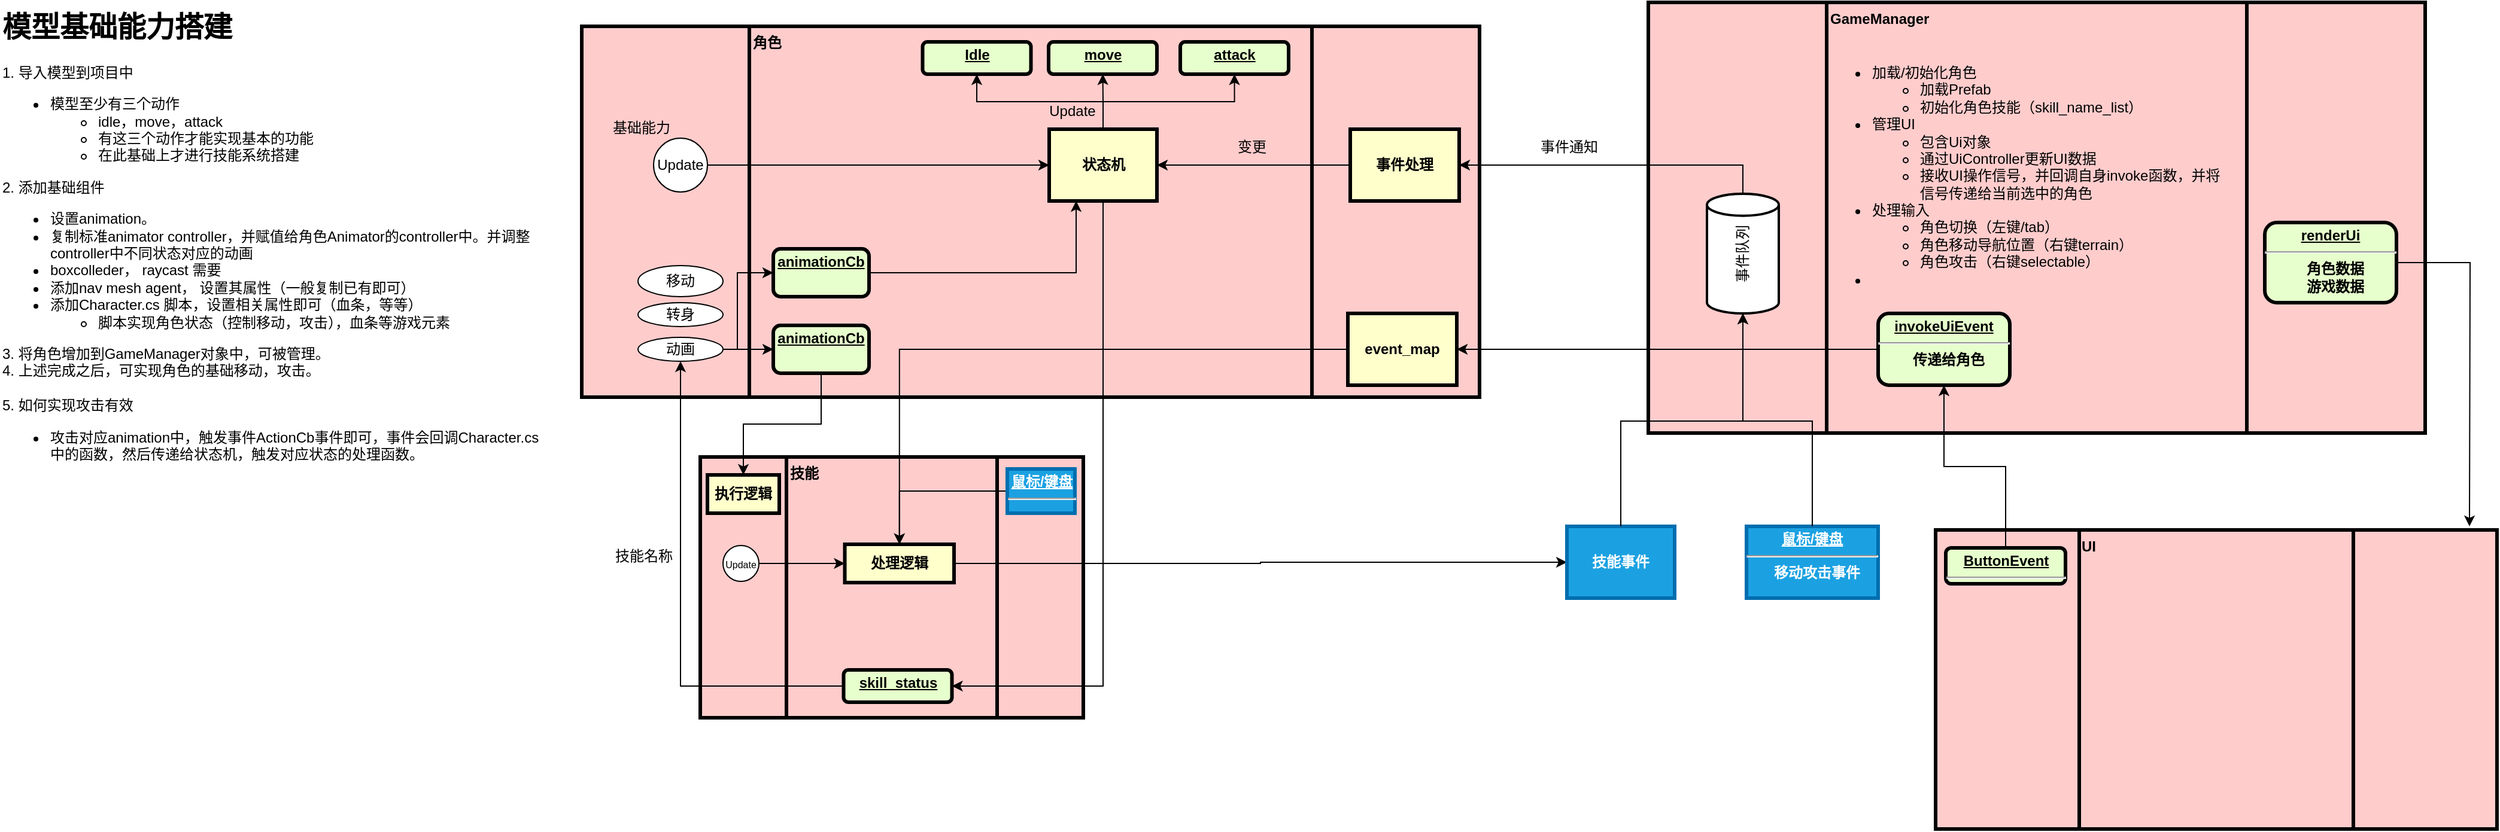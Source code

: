 <mxfile version="24.3.1" type="device">
  <diagram name="Page-1" id="c7558073-3199-34d8-9f00-42111426c3f3">
    <mxGraphModel dx="2833" dy="825" grid="0" gridSize="10" guides="1" tooltips="1" connect="1" arrows="1" fold="1" page="0" pageScale="1" pageWidth="826" pageHeight="1169" background="none" math="0" shadow="0">
      <root>
        <mxCell id="0" />
        <mxCell id="1" parent="0" />
        <mxCell id="5" value="GameManager" style="shape=process;whiteSpace=wrap;align=left;verticalAlign=top;size=0.23;fontStyle=1;strokeWidth=3;fillColor=#FFCCCC" parent="1" vertex="1">
          <mxGeometry x="201" y="250" width="649" height="360" as="geometry" />
        </mxCell>
        <mxCell id="pnOoYnmZAtzS62gMc0uK-97" value="&lt;ul&gt;&lt;li&gt;加载/初始化角色&lt;/li&gt;&lt;ul&gt;&lt;li&gt;加载Prefab&lt;/li&gt;&lt;li&gt;初始化角色技能（skill_name_list）&lt;/li&gt;&lt;/ul&gt;&lt;li&gt;管理UI&lt;/li&gt;&lt;ul&gt;&lt;li&gt;包含Ui对象&lt;/li&gt;&lt;li&gt;通过UiController更新UI数据&lt;/li&gt;&lt;li&gt;接收UI操作信号，并回调自身invoke函数，并将信号传递给当前选中的角色&lt;/li&gt;&lt;/ul&gt;&lt;li&gt;处理输入&lt;/li&gt;&lt;ul&gt;&lt;li&gt;角色切换（左键/tab）&lt;/li&gt;&lt;li&gt;角色移动导航位置（右键terrain）&lt;/li&gt;&lt;li&gt;角色攻击（右键selectable）&lt;/li&gt;&lt;/ul&gt;&lt;li&gt;&lt;br&gt;&lt;/li&gt;&lt;/ul&gt;" style="text;html=1;align=left;verticalAlign=middle;whiteSpace=wrap;rounded=0;" parent="1" vertex="1">
          <mxGeometry x="346" y="300" width="335" height="190" as="geometry" />
        </mxCell>
        <mxCell id="pnOoYnmZAtzS62gMc0uK-100" value="UI" style="shape=process;whiteSpace=wrap;align=left;verticalAlign=top;size=0.256;fontStyle=1;strokeWidth=3;fillColor=#FFCCCC" parent="1" vertex="1">
          <mxGeometry x="441" y="691" width="469" height="250" as="geometry" />
        </mxCell>
        <mxCell id="pnOoYnmZAtzS62gMc0uK-102" value="&lt;p style=&quot;margin: 0px; margin-top: 4px; text-align: center; text-decoration: underline;&quot;&gt;&lt;strong&gt;invokeUiEvent&lt;/strong&gt;&lt;/p&gt;&lt;hr&gt;&lt;p style=&quot;margin: 0px; margin-left: 8px;&quot;&gt;传递给角色&lt;/p&gt;" style="verticalAlign=middle;align=center;overflow=fill;fontSize=12;fontFamily=Helvetica;html=1;rounded=1;fontStyle=1;strokeWidth=3;fillColor=#E6FFCC" parent="1" vertex="1">
          <mxGeometry x="393" y="510" width="110" height="60" as="geometry" />
        </mxCell>
        <mxCell id="C39uK7xA4uU1zR5Ak_56-5" style="edgeStyle=orthogonalEdgeStyle;rounded=0;orthogonalLoop=1;jettySize=auto;html=1;exitX=0.5;exitY=0;exitDx=0;exitDy=0;entryX=0.5;entryY=1;entryDx=0;entryDy=0;" parent="1" source="pnOoYnmZAtzS62gMc0uK-103" target="pnOoYnmZAtzS62gMc0uK-102" edge="1">
          <mxGeometry relative="1" as="geometry" />
        </mxCell>
        <mxCell id="pnOoYnmZAtzS62gMc0uK-103" value="&lt;p style=&quot;margin: 0px; margin-top: 4px; text-align: center; text-decoration: underline;&quot;&gt;&lt;strong&gt;ButtonEvent&lt;/strong&gt;&lt;/p&gt;&lt;hr&gt;&lt;p style=&quot;margin: 0px; margin-left: 8px;&quot;&gt;&lt;br&gt;&lt;/p&gt;" style="verticalAlign=middle;align=center;overflow=fill;fontSize=12;fontFamily=Helvetica;html=1;rounded=1;fontStyle=1;strokeWidth=3;fillColor=#E6FFCC" parent="1" vertex="1">
          <mxGeometry x="449.5" y="706" width="100" height="30" as="geometry" />
        </mxCell>
        <mxCell id="pnOoYnmZAtzS62gMc0uK-105" style="edgeStyle=orthogonalEdgeStyle;rounded=0;orthogonalLoop=1;jettySize=auto;html=1;exitX=1;exitY=0.5;exitDx=0;exitDy=0;" parent="1" source="pnOoYnmZAtzS62gMc0uK-104" edge="1">
          <mxGeometry relative="1" as="geometry">
            <mxPoint x="887" y="688" as="targetPoint" />
          </mxGeometry>
        </mxCell>
        <mxCell id="pnOoYnmZAtzS62gMc0uK-104" value="&lt;p style=&quot;margin: 0px; margin-top: 4px; text-align: center; text-decoration: underline;&quot;&gt;&lt;strong&gt;renderUi&lt;/strong&gt;&lt;/p&gt;&lt;hr&gt;&lt;p style=&quot;margin: 0px; margin-left: 8px;&quot;&gt;角色数据&lt;/p&gt;&lt;p style=&quot;margin: 0px; margin-left: 8px;&quot;&gt;游戏数据&lt;/p&gt;" style="verticalAlign=middle;align=center;overflow=fill;fontSize=12;fontFamily=Helvetica;html=1;rounded=1;fontStyle=1;strokeWidth=3;fillColor=#E6FFCC" parent="1" vertex="1">
          <mxGeometry x="716" y="434" width="110" height="67" as="geometry" />
        </mxCell>
        <mxCell id="pnOoYnmZAtzS62gMc0uK-107" value="角色" style="shape=process;whiteSpace=wrap;align=left;verticalAlign=top;size=0.187;fontStyle=1;strokeWidth=3;fillColor=#FFCCCC" parent="1" vertex="1">
          <mxGeometry x="-690" y="270" width="750" height="310" as="geometry" />
        </mxCell>
        <mxCell id="pnOoYnmZAtzS62gMc0uK-139" style="edgeStyle=orthogonalEdgeStyle;rounded=0;orthogonalLoop=1;jettySize=auto;html=1;exitX=0.5;exitY=0;exitDx=0;exitDy=0;startArrow=none;startFill=0;entryX=0.5;entryY=1;entryDx=0;entryDy=0;" parent="1" source="pnOoYnmZAtzS62gMc0uK-108" target="pnOoYnmZAtzS62gMc0uK-135" edge="1">
          <mxGeometry relative="1" as="geometry">
            <mxPoint x="-230" y="360" as="targetPoint" />
          </mxGeometry>
        </mxCell>
        <mxCell id="VZYB_BsH1wKympOT2HkG-97" style="edgeStyle=orthogonalEdgeStyle;rounded=0;orthogonalLoop=1;jettySize=auto;html=1;exitX=0.5;exitY=0;exitDx=0;exitDy=0;entryX=0.5;entryY=1;entryDx=0;entryDy=0;" parent="1" source="pnOoYnmZAtzS62gMc0uK-108" target="pnOoYnmZAtzS62gMc0uK-134" edge="1">
          <mxGeometry relative="1" as="geometry" />
        </mxCell>
        <mxCell id="VZYB_BsH1wKympOT2HkG-98" style="edgeStyle=orthogonalEdgeStyle;rounded=0;orthogonalLoop=1;jettySize=auto;html=1;exitX=0.5;exitY=0;exitDx=0;exitDy=0;entryX=0.5;entryY=1;entryDx=0;entryDy=0;" parent="1" source="pnOoYnmZAtzS62gMc0uK-108" target="pnOoYnmZAtzS62gMc0uK-133" edge="1">
          <mxGeometry relative="1" as="geometry" />
        </mxCell>
        <mxCell id="pnOoYnmZAtzS62gMc0uK-108" value="状态机" style="whiteSpace=wrap;align=center;verticalAlign=middle;fontStyle=1;strokeWidth=3;fillColor=#FFFFCC" parent="1" vertex="1">
          <mxGeometry x="-299.5" y="356.0" width="90" height="60" as="geometry" />
        </mxCell>
        <mxCell id="pnOoYnmZAtzS62gMc0uK-110" value="&lt;p style=&quot;margin: 0px; margin-top: 4px; text-align: center; text-decoration: underline;&quot;&gt;鼠标/键盘&lt;/p&gt;&lt;hr&gt;&lt;p style=&quot;margin: 0px; margin-left: 8px;&quot;&gt;移动攻击事件&lt;/p&gt;" style="verticalAlign=middle;align=center;overflow=fill;fontSize=12;fontFamily=Helvetica;html=1;rounded=0;fontStyle=1;strokeWidth=3;fillColor=#1ba1e2;strokeColor=#006EAF;fontColor=#ffffff;" parent="1" vertex="1">
          <mxGeometry x="283" y="688" width="110" height="60" as="geometry" />
        </mxCell>
        <mxCell id="pnOoYnmZAtzS62gMc0uK-133" value="&lt;p style=&quot;margin: 0px; margin-top: 4px; text-align: center; text-decoration: underline;&quot;&gt;Idle&lt;/p&gt;" style="verticalAlign=middle;align=center;overflow=fill;fontSize=12;fontFamily=Helvetica;html=1;rounded=1;fontStyle=1;strokeWidth=3;fillColor=#E6FFCC" parent="1" vertex="1">
          <mxGeometry x="-405.25" y="283" width="90.5" height="27" as="geometry" />
        </mxCell>
        <mxCell id="pnOoYnmZAtzS62gMc0uK-134" value="&lt;p style=&quot;margin: 0px; margin-top: 4px; text-align: center; text-decoration: underline;&quot;&gt;attack&lt;/p&gt;" style="verticalAlign=middle;align=center;overflow=fill;fontSize=12;fontFamily=Helvetica;html=1;rounded=1;fontStyle=1;strokeWidth=3;fillColor=#E6FFCC" parent="1" vertex="1">
          <mxGeometry x="-190" y="283" width="90.5" height="27" as="geometry" />
        </mxCell>
        <mxCell id="pnOoYnmZAtzS62gMc0uK-135" value="&lt;p style=&quot;margin: 0px; margin-top: 4px; text-align: center; text-decoration: underline;&quot;&gt;move&lt;/p&gt;" style="verticalAlign=middle;align=center;overflow=fill;fontSize=12;fontFamily=Helvetica;html=1;rounded=1;fontStyle=1;strokeWidth=3;fillColor=#E6FFCC" parent="1" vertex="1">
          <mxGeometry x="-300" y="283" width="90.5" height="27" as="geometry" />
        </mxCell>
        <mxCell id="pnOoYnmZAtzS62gMc0uK-137" style="edgeStyle=orthogonalEdgeStyle;rounded=0;orthogonalLoop=1;jettySize=auto;html=1;exitX=1;exitY=0.5;exitDx=0;exitDy=0;entryX=0;entryY=0.5;entryDx=0;entryDy=0;" parent="1" source="pnOoYnmZAtzS62gMc0uK-136" target="pnOoYnmZAtzS62gMc0uK-108" edge="1">
          <mxGeometry relative="1" as="geometry" />
        </mxCell>
        <mxCell id="pnOoYnmZAtzS62gMc0uK-136" value="Update" style="ellipse;whiteSpace=wrap;html=1;aspect=fixed;" parent="1" vertex="1">
          <mxGeometry x="-630" y="363.5" width="45" height="45" as="geometry" />
        </mxCell>
        <mxCell id="pnOoYnmZAtzS62gMc0uK-142" value="Update" style="text;html=1;align=center;verticalAlign=middle;whiteSpace=wrap;rounded=0;" parent="1" vertex="1">
          <mxGeometry x="-310" y="326" width="60" height="30" as="geometry" />
        </mxCell>
        <mxCell id="pnOoYnmZAtzS62gMc0uK-143" value="事件通知" style="text;html=1;align=center;verticalAlign=middle;whiteSpace=wrap;rounded=0;" parent="1" vertex="1">
          <mxGeometry x="90" y="356" width="90" height="30" as="geometry" />
        </mxCell>
        <mxCell id="pnOoYnmZAtzS62gMc0uK-144" value="移动" style="ellipse;whiteSpace=wrap;html=1;" parent="1" vertex="1">
          <mxGeometry x="-643" y="470" width="71" height="26" as="geometry" />
        </mxCell>
        <mxCell id="pnOoYnmZAtzS62gMc0uK-145" value="基础能力" style="text;html=1;align=center;verticalAlign=middle;whiteSpace=wrap;rounded=0;" parent="1" vertex="1">
          <mxGeometry x="-670" y="340" width="60" height="30" as="geometry" />
        </mxCell>
        <mxCell id="pnOoYnmZAtzS62gMc0uK-146" value="转身" style="ellipse;whiteSpace=wrap;html=1;" parent="1" vertex="1">
          <mxGeometry x="-643" y="501" width="71" height="20" as="geometry" />
        </mxCell>
        <mxCell id="VZYB_BsH1wKympOT2HkG-109" style="edgeStyle=orthogonalEdgeStyle;rounded=0;orthogonalLoop=1;jettySize=auto;html=1;exitX=1;exitY=0.5;exitDx=0;exitDy=0;entryX=0;entryY=0.5;entryDx=0;entryDy=0;" parent="1" source="pnOoYnmZAtzS62gMc0uK-168" target="VZYB_BsH1wKympOT2HkG-107" edge="1">
          <mxGeometry relative="1" as="geometry" />
        </mxCell>
        <mxCell id="yt-BPN5N51YkLN_ZX3K--10" style="edgeStyle=orthogonalEdgeStyle;rounded=0;orthogonalLoop=1;jettySize=auto;html=1;exitX=1;exitY=0.5;exitDx=0;exitDy=0;entryX=0;entryY=0.5;entryDx=0;entryDy=0;" parent="1" source="pnOoYnmZAtzS62gMc0uK-168" target="yt-BPN5N51YkLN_ZX3K--8" edge="1">
          <mxGeometry relative="1" as="geometry">
            <Array as="points">
              <mxPoint x="-560" y="540" />
              <mxPoint x="-560" y="476" />
            </Array>
          </mxGeometry>
        </mxCell>
        <mxCell id="pnOoYnmZAtzS62gMc0uK-168" value="动画" style="ellipse;whiteSpace=wrap;html=1;" parent="1" vertex="1">
          <mxGeometry x="-643" y="530" width="71" height="20" as="geometry" />
        </mxCell>
        <mxCell id="VZYB_BsH1wKympOT2HkG-96" value="技能" style="shape=process;whiteSpace=wrap;align=left;verticalAlign=top;size=0.226;fontStyle=1;strokeWidth=3;fillColor=#FFCCCC" parent="1" vertex="1">
          <mxGeometry x="-591" y="630" width="320" height="218" as="geometry" />
        </mxCell>
        <mxCell id="VZYB_BsH1wKympOT2HkG-120" style="edgeStyle=orthogonalEdgeStyle;rounded=0;orthogonalLoop=1;jettySize=auto;html=1;exitX=1;exitY=0.5;exitDx=0;exitDy=0;entryX=0;entryY=0.5;entryDx=0;entryDy=0;" parent="1" source="VZYB_BsH1wKympOT2HkG-100" target="VZYB_BsH1wKympOT2HkG-119" edge="1">
          <mxGeometry relative="1" as="geometry" />
        </mxCell>
        <mxCell id="VZYB_BsH1wKympOT2HkG-100" value="&lt;font style=&quot;font-size: 8px;&quot;&gt;Update&lt;/font&gt;" style="ellipse;whiteSpace=wrap;html=1;aspect=fixed;" parent="1" vertex="1">
          <mxGeometry x="-572" y="704" width="30" height="30" as="geometry" />
        </mxCell>
        <mxCell id="VZYB_BsH1wKympOT2HkG-104" style="edgeStyle=orthogonalEdgeStyle;rounded=0;orthogonalLoop=1;jettySize=auto;html=1;exitX=0;exitY=0.5;exitDx=0;exitDy=0;entryX=0.5;entryY=1;entryDx=0;entryDy=0;" parent="1" source="VZYB_BsH1wKympOT2HkG-102" target="pnOoYnmZAtzS62gMc0uK-168" edge="1">
          <mxGeometry relative="1" as="geometry" />
        </mxCell>
        <mxCell id="VZYB_BsH1wKympOT2HkG-102" value="&lt;p style=&quot;margin: 0px; margin-top: 4px; text-align: center; text-decoration: underline;&quot;&gt;skill_status&lt;/p&gt;" style="verticalAlign=middle;align=center;overflow=fill;fontSize=12;fontFamily=Helvetica;html=1;rounded=1;fontStyle=1;strokeWidth=3;fillColor=#E6FFCC" parent="1" vertex="1">
          <mxGeometry x="-471.25" y="808" width="90.5" height="27" as="geometry" />
        </mxCell>
        <mxCell id="VZYB_BsH1wKympOT2HkG-139" style="edgeStyle=orthogonalEdgeStyle;rounded=0;orthogonalLoop=1;jettySize=auto;html=1;exitX=0.5;exitY=1;exitDx=0;exitDy=0;entryX=0.5;entryY=0;entryDx=0;entryDy=0;" parent="1" source="VZYB_BsH1wKympOT2HkG-107" target="VZYB_BsH1wKympOT2HkG-137" edge="1">
          <mxGeometry relative="1" as="geometry" />
        </mxCell>
        <mxCell id="VZYB_BsH1wKympOT2HkG-107" value="&lt;p style=&quot;margin: 0px; margin-top: 4px; text-align: center; text-decoration: underline;&quot;&gt;&lt;strong&gt;animationCb&lt;/strong&gt;&lt;/p&gt;" style="verticalAlign=middle;align=center;overflow=fill;fontSize=12;fontFamily=Helvetica;html=1;rounded=1;fontStyle=1;strokeWidth=3;fillColor=#E6FFCC" parent="1" vertex="1">
          <mxGeometry x="-530" y="520" width="80" height="40" as="geometry" />
        </mxCell>
        <mxCell id="VZYB_BsH1wKympOT2HkG-103" style="edgeStyle=orthogonalEdgeStyle;rounded=0;orthogonalLoop=1;jettySize=auto;html=1;exitX=0.5;exitY=1;exitDx=0;exitDy=0;entryX=1;entryY=0.5;entryDx=0;entryDy=0;startArrow=none;startFill=0;endArrow=classic;endFill=1;" parent="1" source="pnOoYnmZAtzS62gMc0uK-108" target="VZYB_BsH1wKympOT2HkG-102" edge="1">
          <mxGeometry relative="1" as="geometry" />
        </mxCell>
        <mxCell id="VZYB_BsH1wKympOT2HkG-122" style="edgeStyle=orthogonalEdgeStyle;rounded=0;orthogonalLoop=1;jettySize=auto;html=1;exitX=0;exitY=0.5;exitDx=0;exitDy=0;entryX=0.5;entryY=0;entryDx=0;entryDy=0;" parent="1" source="VZYB_BsH1wKympOT2HkG-110" target="VZYB_BsH1wKympOT2HkG-119" edge="1">
          <mxGeometry relative="1" as="geometry" />
        </mxCell>
        <mxCell id="VZYB_BsH1wKympOT2HkG-110" value="event_map" style="whiteSpace=wrap;align=center;verticalAlign=middle;fontStyle=1;strokeWidth=3;fillColor=#FFFFCC" parent="1" vertex="1">
          <mxGeometry x="-50" y="510" width="91" height="60" as="geometry" />
        </mxCell>
        <mxCell id="VZYB_BsH1wKympOT2HkG-121" style="edgeStyle=orthogonalEdgeStyle;rounded=0;orthogonalLoop=1;jettySize=auto;html=1;exitX=0;exitY=0.5;exitDx=0;exitDy=0;entryX=0.5;entryY=0;entryDx=0;entryDy=0;" parent="1" source="VZYB_BsH1wKympOT2HkG-115" target="VZYB_BsH1wKympOT2HkG-119" edge="1">
          <mxGeometry relative="1" as="geometry" />
        </mxCell>
        <mxCell id="VZYB_BsH1wKympOT2HkG-115" value="&lt;p style=&quot;margin: 0px; margin-top: 4px; text-align: center; text-decoration: underline;&quot;&gt;鼠标/键盘&lt;/p&gt;&lt;hr&gt;&lt;p style=&quot;margin: 0px; margin-left: 8px;&quot;&gt;&lt;br&gt;&lt;/p&gt;" style="verticalAlign=middle;align=center;overflow=fill;fontSize=12;fontFamily=Helvetica;html=1;rounded=0;fontStyle=1;strokeWidth=3;fillColor=#1ba1e2;strokeColor=#006EAF;fontColor=#ffffff;" parent="1" vertex="1">
          <mxGeometry x="-334.5" y="640" width="56.5" height="37" as="geometry" />
        </mxCell>
        <mxCell id="VZYB_BsH1wKympOT2HkG-124" style="edgeStyle=orthogonalEdgeStyle;rounded=0;orthogonalLoop=1;jettySize=auto;html=1;exitX=1;exitY=0.5;exitDx=0;exitDy=0;" parent="1" source="VZYB_BsH1wKympOT2HkG-119" target="VZYB_BsH1wKympOT2HkG-123" edge="1">
          <mxGeometry relative="1" as="geometry" />
        </mxCell>
        <mxCell id="VZYB_BsH1wKympOT2HkG-119" value="处理逻辑" style="whiteSpace=wrap;align=center;verticalAlign=middle;fontStyle=1;strokeWidth=3;fillColor=#FFFFCC" parent="1" vertex="1">
          <mxGeometry x="-470.25" y="703" width="91.25" height="32" as="geometry" />
        </mxCell>
        <mxCell id="VZYB_BsH1wKympOT2HkG-123" value="技能事件" style="whiteSpace=wrap;align=center;verticalAlign=middle;fontStyle=1;strokeWidth=3;fillColor=#1ba1e2;fontColor=#ffffff;strokeColor=#006EAF;" parent="1" vertex="1">
          <mxGeometry x="133" y="688" width="90" height="60" as="geometry" />
        </mxCell>
        <mxCell id="VZYB_BsH1wKympOT2HkG-125" style="edgeStyle=orthogonalEdgeStyle;rounded=0;orthogonalLoop=1;jettySize=auto;html=1;exitX=0;exitY=0.5;exitDx=0;exitDy=0;entryX=1;entryY=0.5;entryDx=0;entryDy=0;" parent="1" source="pnOoYnmZAtzS62gMc0uK-102" target="VZYB_BsH1wKympOT2HkG-110" edge="1">
          <mxGeometry relative="1" as="geometry" />
        </mxCell>
        <mxCell id="VZYB_BsH1wKympOT2HkG-126" value="事件队列" style="strokeWidth=2;html=1;shape=mxgraph.flowchart.direct_data;whiteSpace=wrap;rotation=-90;" parent="1" vertex="1">
          <mxGeometry x="230" y="430" width="100" height="60" as="geometry" />
        </mxCell>
        <mxCell id="VZYB_BsH1wKympOT2HkG-127" style="edgeStyle=orthogonalEdgeStyle;rounded=0;orthogonalLoop=1;jettySize=auto;html=1;exitX=0.5;exitY=0;exitDx=0;exitDy=0;entryX=0;entryY=0.5;entryDx=0;entryDy=0;entryPerimeter=0;" parent="1" source="pnOoYnmZAtzS62gMc0uK-110" target="VZYB_BsH1wKympOT2HkG-126" edge="1">
          <mxGeometry relative="1" as="geometry">
            <Array as="points">
              <mxPoint x="338" y="600" />
              <mxPoint x="280" y="600" />
            </Array>
          </mxGeometry>
        </mxCell>
        <mxCell id="VZYB_BsH1wKympOT2HkG-130" style="edgeStyle=orthogonalEdgeStyle;rounded=0;orthogonalLoop=1;jettySize=auto;html=1;exitX=0.5;exitY=0;exitDx=0;exitDy=0;entryX=0;entryY=0.5;entryDx=0;entryDy=0;entryPerimeter=0;" parent="1" source="VZYB_BsH1wKympOT2HkG-123" target="VZYB_BsH1wKympOT2HkG-126" edge="1">
          <mxGeometry relative="1" as="geometry">
            <Array as="points">
              <mxPoint x="178" y="600" />
              <mxPoint x="280" y="600" />
            </Array>
          </mxGeometry>
        </mxCell>
        <mxCell id="VZYB_BsH1wKympOT2HkG-131" style="edgeStyle=orthogonalEdgeStyle;rounded=0;orthogonalLoop=1;jettySize=auto;html=1;exitX=1;exitY=0.5;exitDx=0;exitDy=0;exitPerimeter=0;entryX=1;entryY=0.5;entryDx=0;entryDy=0;" parent="1" source="VZYB_BsH1wKympOT2HkG-126" target="VZYB_BsH1wKympOT2HkG-132" edge="1">
          <mxGeometry relative="1" as="geometry" />
        </mxCell>
        <mxCell id="VZYB_BsH1wKympOT2HkG-135" style="edgeStyle=orthogonalEdgeStyle;rounded=0;orthogonalLoop=1;jettySize=auto;html=1;exitX=0;exitY=0.5;exitDx=0;exitDy=0;entryX=1;entryY=0.5;entryDx=0;entryDy=0;" parent="1" source="VZYB_BsH1wKympOT2HkG-132" target="pnOoYnmZAtzS62gMc0uK-108" edge="1">
          <mxGeometry relative="1" as="geometry" />
        </mxCell>
        <mxCell id="VZYB_BsH1wKympOT2HkG-132" value="事件处理" style="whiteSpace=wrap;align=center;verticalAlign=middle;fontStyle=1;strokeWidth=3;fillColor=#FFFFCC" parent="1" vertex="1">
          <mxGeometry x="-48" y="356" width="91" height="60" as="geometry" />
        </mxCell>
        <mxCell id="VZYB_BsH1wKympOT2HkG-136" value="变更" style="text;html=1;align=center;verticalAlign=middle;whiteSpace=wrap;rounded=0;" parent="1" vertex="1">
          <mxGeometry x="-160" y="356" width="60" height="30" as="geometry" />
        </mxCell>
        <mxCell id="VZYB_BsH1wKympOT2HkG-137" value="执行逻辑" style="whiteSpace=wrap;align=center;verticalAlign=middle;fontStyle=1;strokeWidth=3;fillColor=#FFFFCC" parent="1" vertex="1">
          <mxGeometry x="-585" y="645" width="60" height="32" as="geometry" />
        </mxCell>
        <mxCell id="yt-BPN5N51YkLN_ZX3K--5" value="&lt;h1 style=&quot;margin-top: 0px;&quot;&gt;模型基础能力搭建&lt;/h1&gt;&lt;p&gt;1. 导入模型到项目中&lt;/p&gt;&lt;p&gt;&lt;/p&gt;&lt;ul&gt;&lt;li&gt;模型至少有三个动作&lt;/li&gt;&lt;ul&gt;&lt;li&gt;idle，move，attack&lt;/li&gt;&lt;li&gt;有这三个动作才能实现基本的功能&lt;/li&gt;&lt;li&gt;在此基础上才进行技能系统搭建&lt;/li&gt;&lt;/ul&gt;&lt;/ul&gt;&lt;p&gt;&lt;/p&gt;&lt;p&gt;2. 添加基础组件&lt;/p&gt;&lt;p&gt;&lt;/p&gt;&lt;ul&gt;&lt;li&gt;设置animation。&lt;/li&gt;&lt;li&gt;复制标准animator controller，并赋值给角色Animator的controller中。并调整controller中不同状态对应的动画&lt;/li&gt;&lt;li&gt;boxcolleder， raycast 需要&lt;/li&gt;&lt;li&gt;添加nav mesh agent， 设置其属性（一般复制已有即可）&lt;/li&gt;&lt;li&gt;添加Character.cs 脚本，设置相关属性即可（血条，等等）&lt;/li&gt;&lt;ul&gt;&lt;li&gt;脚本实现角色状态（控制移动，攻击），血条等游戏元素&lt;/li&gt;&lt;/ul&gt;&lt;/ul&gt;&lt;div&gt;3. 将角色增加到GameManager对象中，可被管理。&lt;/div&gt;&lt;div&gt;4. 上述完成之后，可实现角色的基础移动，攻击。&lt;/div&gt;&lt;div&gt;&lt;br&gt;&lt;/div&gt;&lt;div&gt;5. 如何实现攻击有效&lt;/div&gt;&lt;div&gt;&lt;ul&gt;&lt;li&gt;攻击对应animation中，触发事件ActionCb事件即可，事件会回调Character.cs中的函数，然后传递给状态机，触发对应状态的处理函数。&lt;/li&gt;&lt;/ul&gt;&lt;/div&gt;&lt;div&gt;&lt;br&gt;&lt;/div&gt;&lt;p&gt;&lt;/p&gt;" style="text;html=1;whiteSpace=wrap;overflow=hidden;rounded=0;" parent="1" vertex="1">
          <mxGeometry x="-1176" y="250" width="455" height="409" as="geometry" />
        </mxCell>
        <mxCell id="yt-BPN5N51YkLN_ZX3K--11" style="edgeStyle=orthogonalEdgeStyle;rounded=0;orthogonalLoop=1;jettySize=auto;html=1;exitX=1;exitY=0.5;exitDx=0;exitDy=0;entryX=0.25;entryY=1;entryDx=0;entryDy=0;" parent="1" source="yt-BPN5N51YkLN_ZX3K--8" target="pnOoYnmZAtzS62gMc0uK-108" edge="1">
          <mxGeometry relative="1" as="geometry" />
        </mxCell>
        <mxCell id="yt-BPN5N51YkLN_ZX3K--8" value="&lt;p style=&quot;margin: 0px; margin-top: 4px; text-align: center; text-decoration: underline;&quot;&gt;&lt;strong&gt;animationCb&lt;/strong&gt;&lt;/p&gt;" style="verticalAlign=middle;align=center;overflow=fill;fontSize=12;fontFamily=Helvetica;html=1;rounded=1;fontStyle=1;strokeWidth=3;fillColor=#E6FFCC" parent="1" vertex="1">
          <mxGeometry x="-530" y="456" width="80" height="40" as="geometry" />
        </mxCell>
        <mxCell id="fxuFw8fdhg4NckznOoye-8" value="技能名称" style="text;html=1;align=center;verticalAlign=middle;whiteSpace=wrap;rounded=0;" vertex="1" parent="1">
          <mxGeometry x="-668" y="698" width="60" height="30" as="geometry" />
        </mxCell>
      </root>
    </mxGraphModel>
  </diagram>
</mxfile>
